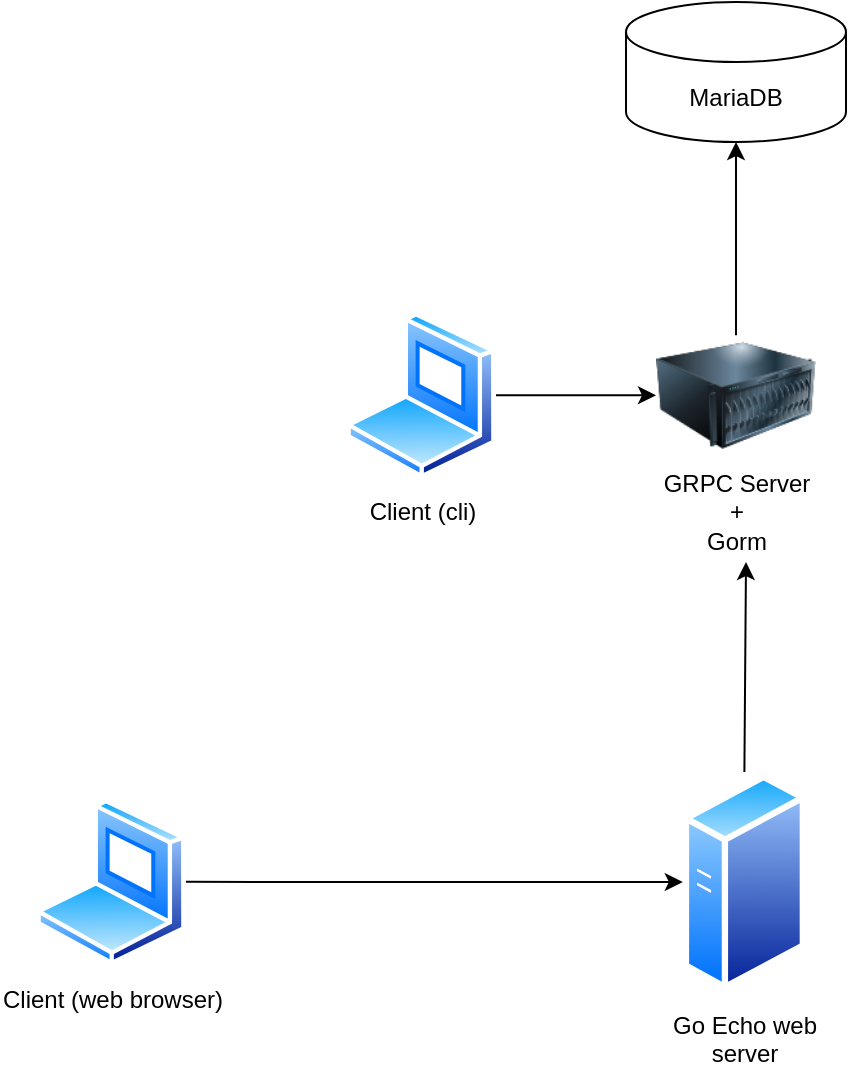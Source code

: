 <mxfile>
    <diagram id="HBkrmJM6OHyBNa-7cPyR" name="Page-1">
        <mxGraphModel dx="288" dy="731" grid="1" gridSize="10" guides="1" tooltips="1" connect="1" arrows="1" fold="1" page="1" pageScale="1" pageWidth="1920" pageHeight="1200" math="0" shadow="0">
            <root>
                <mxCell id="0"/>
                <mxCell id="1" parent="0"/>
                <mxCell id="_EsISusW0u0rV91fosrg-1" value="MariaDB" style="shape=cylinder3;whiteSpace=wrap;html=1;boundedLbl=1;backgroundOutline=1;size=15;" parent="1" vertex="1">
                    <mxGeometry x="330" y="160.0" width="110" height="70" as="geometry"/>
                </mxCell>
                <mxCell id="_EsISusW0u0rV91fosrg-6" style="edgeStyle=orthogonalEdgeStyle;rounded=0;orthogonalLoop=1;jettySize=auto;html=1;" parent="1" source="_EsISusW0u0rV91fosrg-2" target="_EsISusW0u0rV91fosrg-1" edge="1">
                    <mxGeometry relative="1" as="geometry"/>
                </mxCell>
                <mxCell id="_EsISusW0u0rV91fosrg-2" value="GRPC Server&lt;br&gt;+&lt;br&gt;Gorm" style="image;html=1;image=img/lib/clip_art/computers/Server_128x128.png" parent="1" vertex="1">
                    <mxGeometry x="345" y="326.66" width="80" height="60" as="geometry"/>
                </mxCell>
                <mxCell id="_EsISusW0u0rV91fosrg-5" style="edgeStyle=orthogonalEdgeStyle;rounded=0;orthogonalLoop=1;jettySize=auto;html=1;entryX=0;entryY=0.5;entryDx=0;entryDy=0;" parent="1" source="_EsISusW0u0rV91fosrg-3" target="_EsISusW0u0rV91fosrg-2" edge="1">
                    <mxGeometry relative="1" as="geometry"/>
                </mxCell>
                <mxCell id="_EsISusW0u0rV91fosrg-3" value="Client (cli)" style="image;aspect=fixed;perimeter=ellipsePerimeter;html=1;align=center;shadow=0;dashed=0;spacingTop=3;image=img/lib/active_directory/laptop_client.svg;" parent="1" vertex="1">
                    <mxGeometry x="190" y="314.99" width="75" height="83.34" as="geometry"/>
                </mxCell>
                <mxCell id="3" style="edgeStyle=none;html=1;exitX=0.5;exitY=0;exitDx=0;exitDy=0;" parent="1" source="2" edge="1">
                    <mxGeometry relative="1" as="geometry">
                        <mxPoint x="390" y="440" as="targetPoint"/>
                    </mxGeometry>
                </mxCell>
                <mxCell id="2" value="Go Echo web&lt;br&gt;server&lt;br&gt;" style="aspect=fixed;perimeter=ellipsePerimeter;html=1;align=center;shadow=0;dashed=0;spacingTop=3;image;image=img/lib/active_directory/generic_server.svg;" parent="1" vertex="1">
                    <mxGeometry x="358.4" y="545" width="61.6" height="110" as="geometry"/>
                </mxCell>
                <mxCell id="6" style="edgeStyle=none;html=1;entryX=0;entryY=0.5;entryDx=0;entryDy=0;" parent="1" source="4" target="2" edge="1">
                    <mxGeometry relative="1" as="geometry"/>
                </mxCell>
                <mxCell id="4" value="Client (web browser)" style="image;aspect=fixed;perimeter=ellipsePerimeter;html=1;align=center;shadow=0;dashed=0;spacingTop=3;image=img/lib/active_directory/laptop_client.svg;" parent="1" vertex="1">
                    <mxGeometry x="35" y="558.33" width="75" height="83.34" as="geometry"/>
                </mxCell>
            </root>
        </mxGraphModel>
    </diagram>
</mxfile>